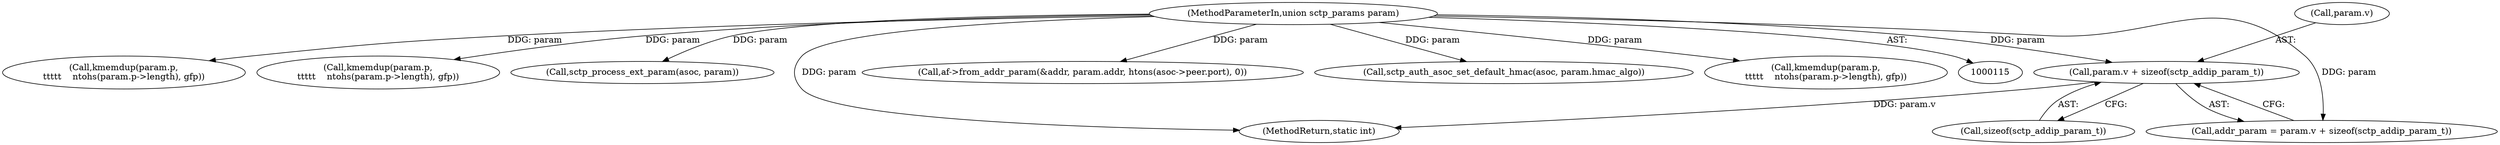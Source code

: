 digraph "0_linux_e40607cbe270a9e8360907cb1e62ddf0736e4864@API" {
"1000441" [label="(Call,param.v + sizeof(sctp_addip_param_t))"];
"1000117" [label="(MethodParameterIn,union sctp_params param)"];
"1000445" [label="(Call,sizeof(sctp_addip_param_t))"];
"1000117" [label="(MethodParameterIn,union sctp_params param)"];
"1000529" [label="(Call,kmemdup(param.p,\n\t\t\t\t\t    ntohs(param.p->length), gfp))"];
"1000566" [label="(Call,kmemdup(param.p,\n\t\t\t\t\t    ntohs(param.p->length), gfp))"];
"1000495" [label="(Call,sctp_process_ext_param(asoc, param))"];
"1000439" [label="(Call,addr_param = param.v + sizeof(sctp_addip_param_t))"];
"1000645" [label="(MethodReturn,static int)"];
"1000187" [label="(Call,af->from_addr_param(&addr, param.addr, htons(asoc->peer.port), 0))"];
"1000441" [label="(Call,param.v + sizeof(sctp_addip_param_t))"];
"1000589" [label="(Call,sctp_auth_asoc_set_default_hmac(asoc, param.hmac_algo))"];
"1000442" [label="(Call,param.v)"];
"1000608" [label="(Call,kmemdup(param.p,\n\t\t\t\t\t    ntohs(param.p->length), gfp))"];
"1000441" -> "1000439"  [label="AST: "];
"1000441" -> "1000445"  [label="CFG: "];
"1000442" -> "1000441"  [label="AST: "];
"1000445" -> "1000441"  [label="AST: "];
"1000439" -> "1000441"  [label="CFG: "];
"1000441" -> "1000645"  [label="DDG: param.v"];
"1000117" -> "1000441"  [label="DDG: param"];
"1000117" -> "1000115"  [label="AST: "];
"1000117" -> "1000645"  [label="DDG: param"];
"1000117" -> "1000187"  [label="DDG: param"];
"1000117" -> "1000439"  [label="DDG: param"];
"1000117" -> "1000495"  [label="DDG: param"];
"1000117" -> "1000529"  [label="DDG: param"];
"1000117" -> "1000566"  [label="DDG: param"];
"1000117" -> "1000589"  [label="DDG: param"];
"1000117" -> "1000608"  [label="DDG: param"];
}
